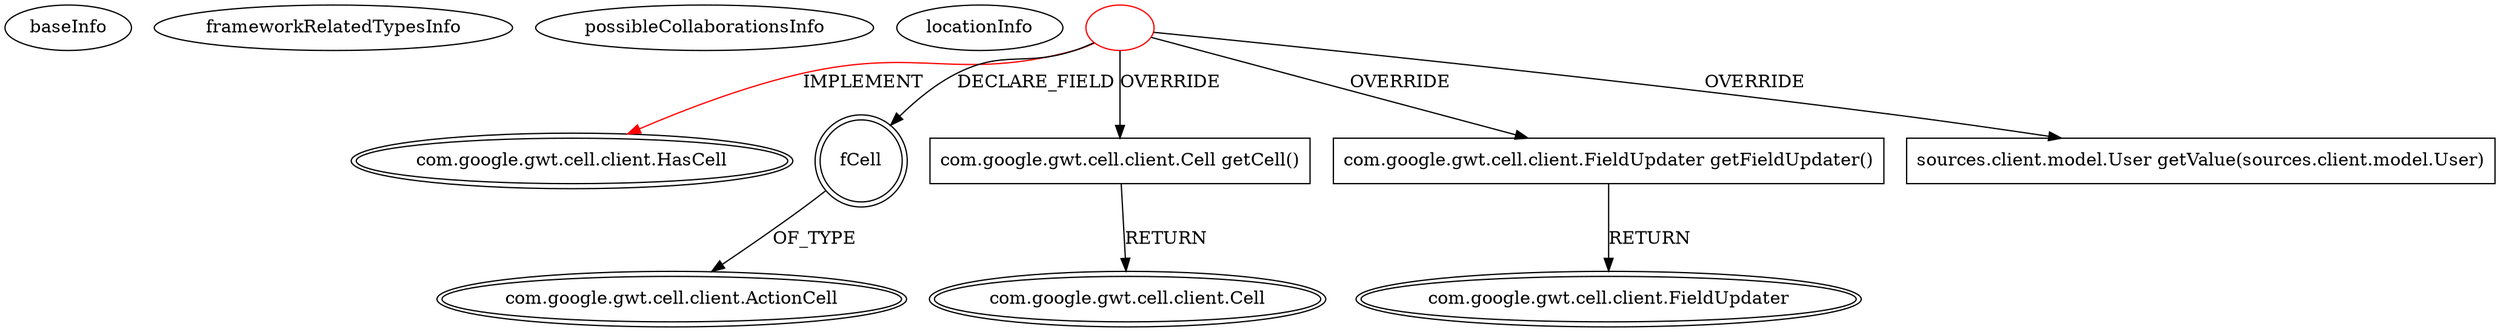 digraph {
baseInfo[graphId=214,category="extension_graph",isAnonymous=false,possibleRelation=false]
frameworkRelatedTypesInfo[0="com.google.gwt.cell.client.HasCell"]
possibleCollaborationsInfo[]
locationInfo[projectName="MainMain-ChatCafeine",filePath="/MainMain-ChatCafeine/ChatCafeine-master/ChatCafeine/src/sources/client/vue/administration/AdminPanel.java",contextSignature="HasCellImpl",graphId="214"]
0[label="",vertexType="ROOT_CLIENT_CLASS_DECLARATION",isFrameworkType=false,color=red]
1[label="com.google.gwt.cell.client.HasCell",vertexType="FRAMEWORK_INTERFACE_TYPE",isFrameworkType=true,peripheries=2]
2[label="fCell",vertexType="FIELD_DECLARATION",isFrameworkType=true,peripheries=2,shape=circle]
3[label="com.google.gwt.cell.client.ActionCell",vertexType="FRAMEWORK_CLASS_TYPE",isFrameworkType=true,peripheries=2]
4[label="com.google.gwt.cell.client.Cell getCell()",vertexType="OVERRIDING_METHOD_DECLARATION",isFrameworkType=false,shape=box]
5[label="com.google.gwt.cell.client.Cell",vertexType="FRAMEWORK_INTERFACE_TYPE",isFrameworkType=true,peripheries=2]
6[label="com.google.gwt.cell.client.FieldUpdater getFieldUpdater()",vertexType="OVERRIDING_METHOD_DECLARATION",isFrameworkType=false,shape=box]
7[label="com.google.gwt.cell.client.FieldUpdater",vertexType="FRAMEWORK_INTERFACE_TYPE",isFrameworkType=true,peripheries=2]
8[label="sources.client.model.User getValue(sources.client.model.User)",vertexType="OVERRIDING_METHOD_DECLARATION",isFrameworkType=false,shape=box]
0->1[label="IMPLEMENT",color=red]
0->2[label="DECLARE_FIELD"]
2->3[label="OF_TYPE"]
0->4[label="OVERRIDE"]
4->5[label="RETURN"]
0->6[label="OVERRIDE"]
6->7[label="RETURN"]
0->8[label="OVERRIDE"]
}
